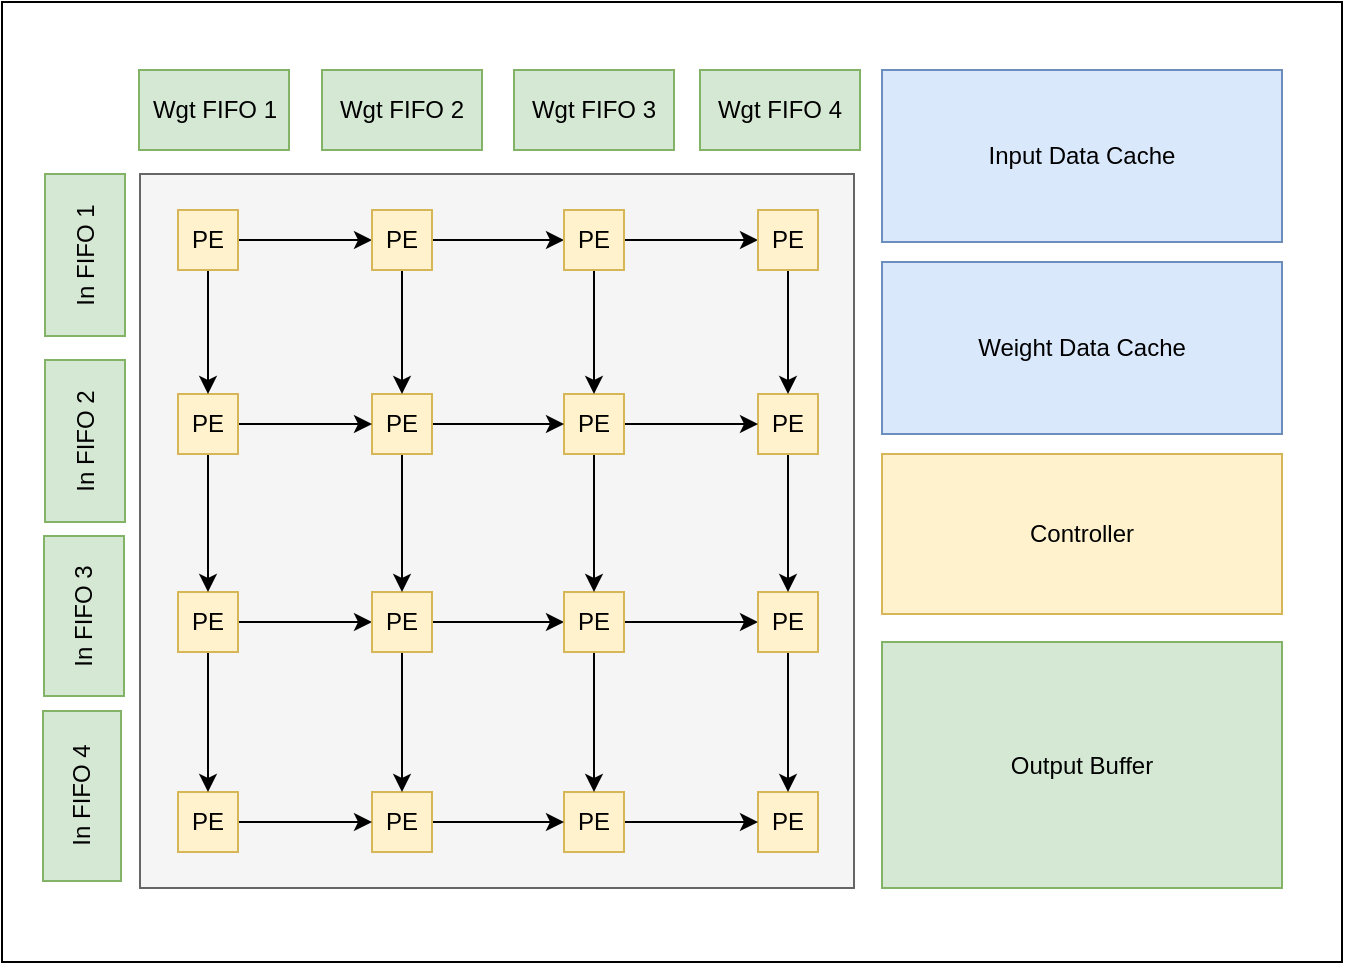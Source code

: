 <mxfile version="23.1.2" type="github">
  <diagram name="Page-1" id="kObWJj5i_zT9LaBl0vDd">
    <mxGraphModel dx="1587" dy="1135" grid="1" gridSize="10" guides="1" tooltips="1" connect="1" arrows="1" fold="1" page="1" pageScale="1" pageWidth="850" pageHeight="1100" math="0" shadow="0">
      <root>
        <mxCell id="0" />
        <mxCell id="1" parent="0" />
        <mxCell id="RmzyCrjycOw2henDT9Kv-1" value="" style="rounded=0;whiteSpace=wrap;html=1;" vertex="1" parent="1">
          <mxGeometry x="-10" y="70" width="670" height="480" as="geometry" />
        </mxCell>
        <mxCell id="RmzyCrjycOw2henDT9Kv-2" value="" style="whiteSpace=wrap;html=1;aspect=fixed;shadow=0;fillColor=#f5f5f5;fontColor=#333333;strokeColor=#666666;" vertex="1" parent="1">
          <mxGeometry x="59" y="156" width="357" height="357" as="geometry" />
        </mxCell>
        <mxCell id="RmzyCrjycOw2henDT9Kv-3" value="PE" style="whiteSpace=wrap;html=1;aspect=fixed;fillColor=#fff2cc;strokeColor=#d6b656;" vertex="1" parent="1">
          <mxGeometry x="368" y="465" width="30" height="30" as="geometry" />
        </mxCell>
        <mxCell id="RmzyCrjycOw2henDT9Kv-4" style="edgeStyle=orthogonalEdgeStyle;rounded=0;orthogonalLoop=1;jettySize=auto;html=1;entryX=0;entryY=0.5;entryDx=0;entryDy=0;" edge="1" parent="1" source="RmzyCrjycOw2henDT9Kv-5" target="RmzyCrjycOw2henDT9Kv-3">
          <mxGeometry relative="1" as="geometry" />
        </mxCell>
        <mxCell id="RmzyCrjycOw2henDT9Kv-5" value="PE" style="whiteSpace=wrap;html=1;aspect=fixed;fillColor=#fff2cc;strokeColor=#d6b656;" vertex="1" parent="1">
          <mxGeometry x="271" y="465" width="30" height="30" as="geometry" />
        </mxCell>
        <mxCell id="RmzyCrjycOw2henDT9Kv-6" style="edgeStyle=orthogonalEdgeStyle;rounded=0;orthogonalLoop=1;jettySize=auto;html=1;entryX=0;entryY=0.5;entryDx=0;entryDy=0;" edge="1" parent="1" source="RmzyCrjycOw2henDT9Kv-7" target="RmzyCrjycOw2henDT9Kv-5">
          <mxGeometry relative="1" as="geometry" />
        </mxCell>
        <mxCell id="RmzyCrjycOw2henDT9Kv-7" value="PE" style="whiteSpace=wrap;html=1;aspect=fixed;fillColor=#fff2cc;strokeColor=#d6b656;" vertex="1" parent="1">
          <mxGeometry x="175" y="465" width="30" height="30" as="geometry" />
        </mxCell>
        <mxCell id="RmzyCrjycOw2henDT9Kv-8" style="edgeStyle=orthogonalEdgeStyle;rounded=0;orthogonalLoop=1;jettySize=auto;html=1;entryX=0;entryY=0.5;entryDx=0;entryDy=0;" edge="1" parent="1" source="RmzyCrjycOw2henDT9Kv-9" target="RmzyCrjycOw2henDT9Kv-7">
          <mxGeometry relative="1" as="geometry" />
        </mxCell>
        <mxCell id="RmzyCrjycOw2henDT9Kv-9" value="PE" style="whiteSpace=wrap;html=1;aspect=fixed;fillColor=#fff2cc;strokeColor=#d6b656;" vertex="1" parent="1">
          <mxGeometry x="78" y="465" width="30" height="30" as="geometry" />
        </mxCell>
        <mxCell id="RmzyCrjycOw2henDT9Kv-10" style="edgeStyle=orthogonalEdgeStyle;rounded=0;orthogonalLoop=1;jettySize=auto;html=1;" edge="1" parent="1" source="RmzyCrjycOw2henDT9Kv-12" target="RmzyCrjycOw2henDT9Kv-15">
          <mxGeometry relative="1" as="geometry" />
        </mxCell>
        <mxCell id="RmzyCrjycOw2henDT9Kv-11" style="edgeStyle=orthogonalEdgeStyle;rounded=0;orthogonalLoop=1;jettySize=auto;html=1;entryX=0.5;entryY=0;entryDx=0;entryDy=0;" edge="1" parent="1" source="RmzyCrjycOw2henDT9Kv-12" target="RmzyCrjycOw2henDT9Kv-9">
          <mxGeometry relative="1" as="geometry" />
        </mxCell>
        <mxCell id="RmzyCrjycOw2henDT9Kv-12" value="PE" style="whiteSpace=wrap;html=1;aspect=fixed;fillColor=#fff2cc;strokeColor=#d6b656;" vertex="1" parent="1">
          <mxGeometry x="78" y="365" width="30" height="30" as="geometry" />
        </mxCell>
        <mxCell id="RmzyCrjycOw2henDT9Kv-13" style="edgeStyle=orthogonalEdgeStyle;rounded=0;orthogonalLoop=1;jettySize=auto;html=1;entryX=0;entryY=0.5;entryDx=0;entryDy=0;" edge="1" parent="1" source="RmzyCrjycOw2henDT9Kv-15" target="RmzyCrjycOw2henDT9Kv-18">
          <mxGeometry relative="1" as="geometry" />
        </mxCell>
        <mxCell id="RmzyCrjycOw2henDT9Kv-14" style="edgeStyle=orthogonalEdgeStyle;rounded=0;orthogonalLoop=1;jettySize=auto;html=1;entryX=0.5;entryY=0;entryDx=0;entryDy=0;" edge="1" parent="1" source="RmzyCrjycOw2henDT9Kv-15" target="RmzyCrjycOw2henDT9Kv-7">
          <mxGeometry relative="1" as="geometry">
            <mxPoint x="190" y="461" as="targetPoint" />
          </mxGeometry>
        </mxCell>
        <mxCell id="RmzyCrjycOw2henDT9Kv-15" value="PE" style="whiteSpace=wrap;html=1;aspect=fixed;fillColor=#fff2cc;strokeColor=#d6b656;" vertex="1" parent="1">
          <mxGeometry x="175" y="365" width="30" height="30" as="geometry" />
        </mxCell>
        <mxCell id="RmzyCrjycOw2henDT9Kv-16" style="edgeStyle=orthogonalEdgeStyle;rounded=0;orthogonalLoop=1;jettySize=auto;html=1;entryX=0;entryY=0.5;entryDx=0;entryDy=0;" edge="1" parent="1" source="RmzyCrjycOw2henDT9Kv-18" target="RmzyCrjycOw2henDT9Kv-20">
          <mxGeometry relative="1" as="geometry" />
        </mxCell>
        <mxCell id="RmzyCrjycOw2henDT9Kv-17" style="edgeStyle=orthogonalEdgeStyle;rounded=0;orthogonalLoop=1;jettySize=auto;html=1;entryX=0.5;entryY=0;entryDx=0;entryDy=0;" edge="1" parent="1" source="RmzyCrjycOw2henDT9Kv-18" target="RmzyCrjycOw2henDT9Kv-5">
          <mxGeometry relative="1" as="geometry" />
        </mxCell>
        <mxCell id="RmzyCrjycOw2henDT9Kv-18" value="PE" style="whiteSpace=wrap;html=1;aspect=fixed;fillColor=#fff2cc;strokeColor=#d6b656;" vertex="1" parent="1">
          <mxGeometry x="271" y="365" width="30" height="30" as="geometry" />
        </mxCell>
        <mxCell id="RmzyCrjycOw2henDT9Kv-19" style="edgeStyle=orthogonalEdgeStyle;rounded=0;orthogonalLoop=1;jettySize=auto;html=1;entryX=0.5;entryY=0;entryDx=0;entryDy=0;" edge="1" parent="1" source="RmzyCrjycOw2henDT9Kv-20" target="RmzyCrjycOw2henDT9Kv-3">
          <mxGeometry relative="1" as="geometry" />
        </mxCell>
        <mxCell id="RmzyCrjycOw2henDT9Kv-20" value="PE" style="whiteSpace=wrap;html=1;aspect=fixed;fillColor=#fff2cc;strokeColor=#d6b656;" vertex="1" parent="1">
          <mxGeometry x="368" y="365" width="30" height="30" as="geometry" />
        </mxCell>
        <mxCell id="RmzyCrjycOw2henDT9Kv-21" style="edgeStyle=orthogonalEdgeStyle;rounded=0;orthogonalLoop=1;jettySize=auto;html=1;" edge="1" parent="1" source="RmzyCrjycOw2henDT9Kv-22" target="RmzyCrjycOw2henDT9Kv-20">
          <mxGeometry relative="1" as="geometry" />
        </mxCell>
        <mxCell id="RmzyCrjycOw2henDT9Kv-22" value="PE" style="whiteSpace=wrap;html=1;aspect=fixed;fillColor=#fff2cc;strokeColor=#d6b656;" vertex="1" parent="1">
          <mxGeometry x="368" y="266" width="30" height="30" as="geometry" />
        </mxCell>
        <mxCell id="RmzyCrjycOw2henDT9Kv-23" style="edgeStyle=orthogonalEdgeStyle;rounded=0;orthogonalLoop=1;jettySize=auto;html=1;entryX=0;entryY=0.5;entryDx=0;entryDy=0;" edge="1" parent="1" source="RmzyCrjycOw2henDT9Kv-25" target="RmzyCrjycOw2henDT9Kv-22">
          <mxGeometry relative="1" as="geometry" />
        </mxCell>
        <mxCell id="RmzyCrjycOw2henDT9Kv-24" style="edgeStyle=orthogonalEdgeStyle;rounded=0;orthogonalLoop=1;jettySize=auto;html=1;" edge="1" parent="1" source="RmzyCrjycOw2henDT9Kv-25" target="RmzyCrjycOw2henDT9Kv-18">
          <mxGeometry relative="1" as="geometry" />
        </mxCell>
        <mxCell id="RmzyCrjycOw2henDT9Kv-25" value="PE" style="whiteSpace=wrap;html=1;aspect=fixed;fillColor=#fff2cc;strokeColor=#d6b656;" vertex="1" parent="1">
          <mxGeometry x="271" y="266" width="30" height="30" as="geometry" />
        </mxCell>
        <mxCell id="RmzyCrjycOw2henDT9Kv-26" style="edgeStyle=orthogonalEdgeStyle;rounded=0;orthogonalLoop=1;jettySize=auto;html=1;entryX=0;entryY=0.5;entryDx=0;entryDy=0;" edge="1" parent="1" source="RmzyCrjycOw2henDT9Kv-28" target="RmzyCrjycOw2henDT9Kv-25">
          <mxGeometry relative="1" as="geometry" />
        </mxCell>
        <mxCell id="RmzyCrjycOw2henDT9Kv-27" style="edgeStyle=orthogonalEdgeStyle;rounded=0;orthogonalLoop=1;jettySize=auto;html=1;entryX=0.5;entryY=0;entryDx=0;entryDy=0;" edge="1" parent="1" source="RmzyCrjycOw2henDT9Kv-28" target="RmzyCrjycOw2henDT9Kv-15">
          <mxGeometry relative="1" as="geometry" />
        </mxCell>
        <mxCell id="RmzyCrjycOw2henDT9Kv-28" value="PE" style="whiteSpace=wrap;html=1;aspect=fixed;fillColor=#fff2cc;strokeColor=#d6b656;" vertex="1" parent="1">
          <mxGeometry x="175" y="266" width="30" height="30" as="geometry" />
        </mxCell>
        <mxCell id="RmzyCrjycOw2henDT9Kv-29" style="edgeStyle=orthogonalEdgeStyle;rounded=0;orthogonalLoop=1;jettySize=auto;html=1;entryX=0;entryY=0.5;entryDx=0;entryDy=0;" edge="1" parent="1" source="RmzyCrjycOw2henDT9Kv-31" target="RmzyCrjycOw2henDT9Kv-28">
          <mxGeometry relative="1" as="geometry" />
        </mxCell>
        <mxCell id="RmzyCrjycOw2henDT9Kv-30" style="edgeStyle=orthogonalEdgeStyle;rounded=0;orthogonalLoop=1;jettySize=auto;html=1;entryX=0.5;entryY=0;entryDx=0;entryDy=0;" edge="1" parent="1" source="RmzyCrjycOw2henDT9Kv-31" target="RmzyCrjycOw2henDT9Kv-12">
          <mxGeometry relative="1" as="geometry" />
        </mxCell>
        <mxCell id="RmzyCrjycOw2henDT9Kv-31" value="PE" style="whiteSpace=wrap;html=1;aspect=fixed;fillColor=#fff2cc;strokeColor=#d6b656;" vertex="1" parent="1">
          <mxGeometry x="78" y="266" width="30" height="30" as="geometry" />
        </mxCell>
        <mxCell id="RmzyCrjycOw2henDT9Kv-32" style="edgeStyle=orthogonalEdgeStyle;rounded=0;orthogonalLoop=1;jettySize=auto;html=1;entryX=0;entryY=0.5;entryDx=0;entryDy=0;" edge="1" parent="1" source="RmzyCrjycOw2henDT9Kv-34" target="RmzyCrjycOw2henDT9Kv-37">
          <mxGeometry relative="1" as="geometry" />
        </mxCell>
        <mxCell id="RmzyCrjycOw2henDT9Kv-33" style="edgeStyle=orthogonalEdgeStyle;rounded=0;orthogonalLoop=1;jettySize=auto;html=1;entryX=0.5;entryY=0;entryDx=0;entryDy=0;" edge="1" parent="1" source="RmzyCrjycOw2henDT9Kv-34" target="RmzyCrjycOw2henDT9Kv-31">
          <mxGeometry relative="1" as="geometry" />
        </mxCell>
        <mxCell id="RmzyCrjycOw2henDT9Kv-34" value="PE" style="whiteSpace=wrap;html=1;aspect=fixed;fillColor=#fff2cc;strokeColor=#d6b656;" vertex="1" parent="1">
          <mxGeometry x="78" y="174" width="30" height="30" as="geometry" />
        </mxCell>
        <mxCell id="RmzyCrjycOw2henDT9Kv-35" style="edgeStyle=orthogonalEdgeStyle;rounded=0;orthogonalLoop=1;jettySize=auto;html=1;entryX=0;entryY=0.5;entryDx=0;entryDy=0;" edge="1" parent="1" source="RmzyCrjycOw2henDT9Kv-37" target="RmzyCrjycOw2henDT9Kv-40">
          <mxGeometry relative="1" as="geometry" />
        </mxCell>
        <mxCell id="RmzyCrjycOw2henDT9Kv-36" style="edgeStyle=orthogonalEdgeStyle;rounded=0;orthogonalLoop=1;jettySize=auto;html=1;entryX=0.5;entryY=0;entryDx=0;entryDy=0;" edge="1" parent="1" source="RmzyCrjycOw2henDT9Kv-37" target="RmzyCrjycOw2henDT9Kv-28">
          <mxGeometry relative="1" as="geometry" />
        </mxCell>
        <mxCell id="RmzyCrjycOw2henDT9Kv-37" value="PE" style="whiteSpace=wrap;html=1;aspect=fixed;fillColor=#fff2cc;strokeColor=#d6b656;" vertex="1" parent="1">
          <mxGeometry x="175" y="174" width="30" height="30" as="geometry" />
        </mxCell>
        <mxCell id="RmzyCrjycOw2henDT9Kv-38" style="edgeStyle=orthogonalEdgeStyle;rounded=0;orthogonalLoop=1;jettySize=auto;html=1;entryX=0;entryY=0.5;entryDx=0;entryDy=0;" edge="1" parent="1" source="RmzyCrjycOw2henDT9Kv-40" target="RmzyCrjycOw2henDT9Kv-42">
          <mxGeometry relative="1" as="geometry" />
        </mxCell>
        <mxCell id="RmzyCrjycOw2henDT9Kv-39" style="edgeStyle=orthogonalEdgeStyle;rounded=0;orthogonalLoop=1;jettySize=auto;html=1;entryX=0.5;entryY=0;entryDx=0;entryDy=0;" edge="1" parent="1" source="RmzyCrjycOw2henDT9Kv-40" target="RmzyCrjycOw2henDT9Kv-25">
          <mxGeometry relative="1" as="geometry" />
        </mxCell>
        <mxCell id="RmzyCrjycOw2henDT9Kv-40" value="PE" style="whiteSpace=wrap;html=1;aspect=fixed;fillColor=#fff2cc;strokeColor=#d6b656;" vertex="1" parent="1">
          <mxGeometry x="271" y="174" width="30" height="30" as="geometry" />
        </mxCell>
        <mxCell id="RmzyCrjycOw2henDT9Kv-41" style="edgeStyle=orthogonalEdgeStyle;rounded=0;orthogonalLoop=1;jettySize=auto;html=1;" edge="1" parent="1" source="RmzyCrjycOw2henDT9Kv-42" target="RmzyCrjycOw2henDT9Kv-22">
          <mxGeometry relative="1" as="geometry" />
        </mxCell>
        <mxCell id="RmzyCrjycOw2henDT9Kv-42" value="PE" style="whiteSpace=wrap;html=1;aspect=fixed;fillColor=#fff2cc;strokeColor=#d6b656;" vertex="1" parent="1">
          <mxGeometry x="368" y="174" width="30" height="30" as="geometry" />
        </mxCell>
        <mxCell id="RmzyCrjycOw2henDT9Kv-43" value="Wgt FIFO 1" style="rounded=0;whiteSpace=wrap;html=1;fillColor=#d5e8d4;strokeColor=#82b366;" vertex="1" parent="1">
          <mxGeometry x="58.5" y="104" width="75" height="40" as="geometry" />
        </mxCell>
        <mxCell id="RmzyCrjycOw2henDT9Kv-44" value="Output Buffer" style="rounded=0;whiteSpace=wrap;html=1;fillColor=#d5e8d4;strokeColor=#82b366;" vertex="1" parent="1">
          <mxGeometry x="430" y="390" width="200" height="123" as="geometry" />
        </mxCell>
        <mxCell id="RmzyCrjycOw2henDT9Kv-46" value="Controller" style="rounded=0;whiteSpace=wrap;html=1;fillColor=#fff2cc;strokeColor=#d6b656;" vertex="1" parent="1">
          <mxGeometry x="430" y="296" width="200" height="80" as="geometry" />
        </mxCell>
        <mxCell id="RmzyCrjycOw2henDT9Kv-56" value="Wgt FIFO 2" style="rounded=0;whiteSpace=wrap;html=1;fillColor=#d5e8d4;strokeColor=#82b366;" vertex="1" parent="1">
          <mxGeometry x="150" y="104" width="80" height="40" as="geometry" />
        </mxCell>
        <mxCell id="RmzyCrjycOw2henDT9Kv-57" value="Wgt FIFO 3" style="rounded=0;whiteSpace=wrap;html=1;fillColor=#d5e8d4;strokeColor=#82b366;" vertex="1" parent="1">
          <mxGeometry x="246" y="104" width="80" height="40" as="geometry" />
        </mxCell>
        <mxCell id="RmzyCrjycOw2henDT9Kv-58" value="Wgt FIFO 4" style="rounded=0;whiteSpace=wrap;html=1;fillColor=#d5e8d4;strokeColor=#82b366;" vertex="1" parent="1">
          <mxGeometry x="339" y="104" width="80" height="40" as="geometry" />
        </mxCell>
        <mxCell id="RmzyCrjycOw2henDT9Kv-61" value="In FIFO 2" style="rounded=0;whiteSpace=wrap;html=1;direction=south;rotation=-90;fillColor=#d5e8d4;strokeColor=#82b366;" vertex="1" parent="1">
          <mxGeometry x="-9" y="269.5" width="81" height="40" as="geometry" />
        </mxCell>
        <mxCell id="RmzyCrjycOw2henDT9Kv-62" value="In FIFO 3" style="rounded=0;whiteSpace=wrap;html=1;direction=south;rotation=-90;fillColor=#d5e8d4;strokeColor=#82b366;" vertex="1" parent="1">
          <mxGeometry x="-9" y="357" width="80" height="40" as="geometry" />
        </mxCell>
        <mxCell id="RmzyCrjycOw2henDT9Kv-63" value="In FIFO 4" style="rounded=0;whiteSpace=wrap;html=1;direction=south;rotation=-90;fillColor=#d5e8d4;strokeColor=#82b366;" vertex="1" parent="1">
          <mxGeometry x="-12.5" y="447.5" width="85" height="39" as="geometry" />
        </mxCell>
        <mxCell id="RmzyCrjycOw2henDT9Kv-64" value="In FIFO 1" style="rounded=0;whiteSpace=wrap;html=1;direction=south;rotation=-90;fillColor=#d5e8d4;strokeColor=#82b366;" vertex="1" parent="1">
          <mxGeometry x="-9" y="176.5" width="81" height="40" as="geometry" />
        </mxCell>
        <mxCell id="RmzyCrjycOw2henDT9Kv-65" value="Input Data Cache" style="rounded=0;whiteSpace=wrap;html=1;fillColor=#dae8fc;strokeColor=#6c8ebf;" vertex="1" parent="1">
          <mxGeometry x="430" y="104" width="200" height="86" as="geometry" />
        </mxCell>
        <mxCell id="RmzyCrjycOw2henDT9Kv-66" value="Weight Data Cache" style="rounded=0;whiteSpace=wrap;html=1;fillColor=#dae8fc;strokeColor=#6c8ebf;" vertex="1" parent="1">
          <mxGeometry x="430" y="200" width="200" height="86" as="geometry" />
        </mxCell>
      </root>
    </mxGraphModel>
  </diagram>
</mxfile>
